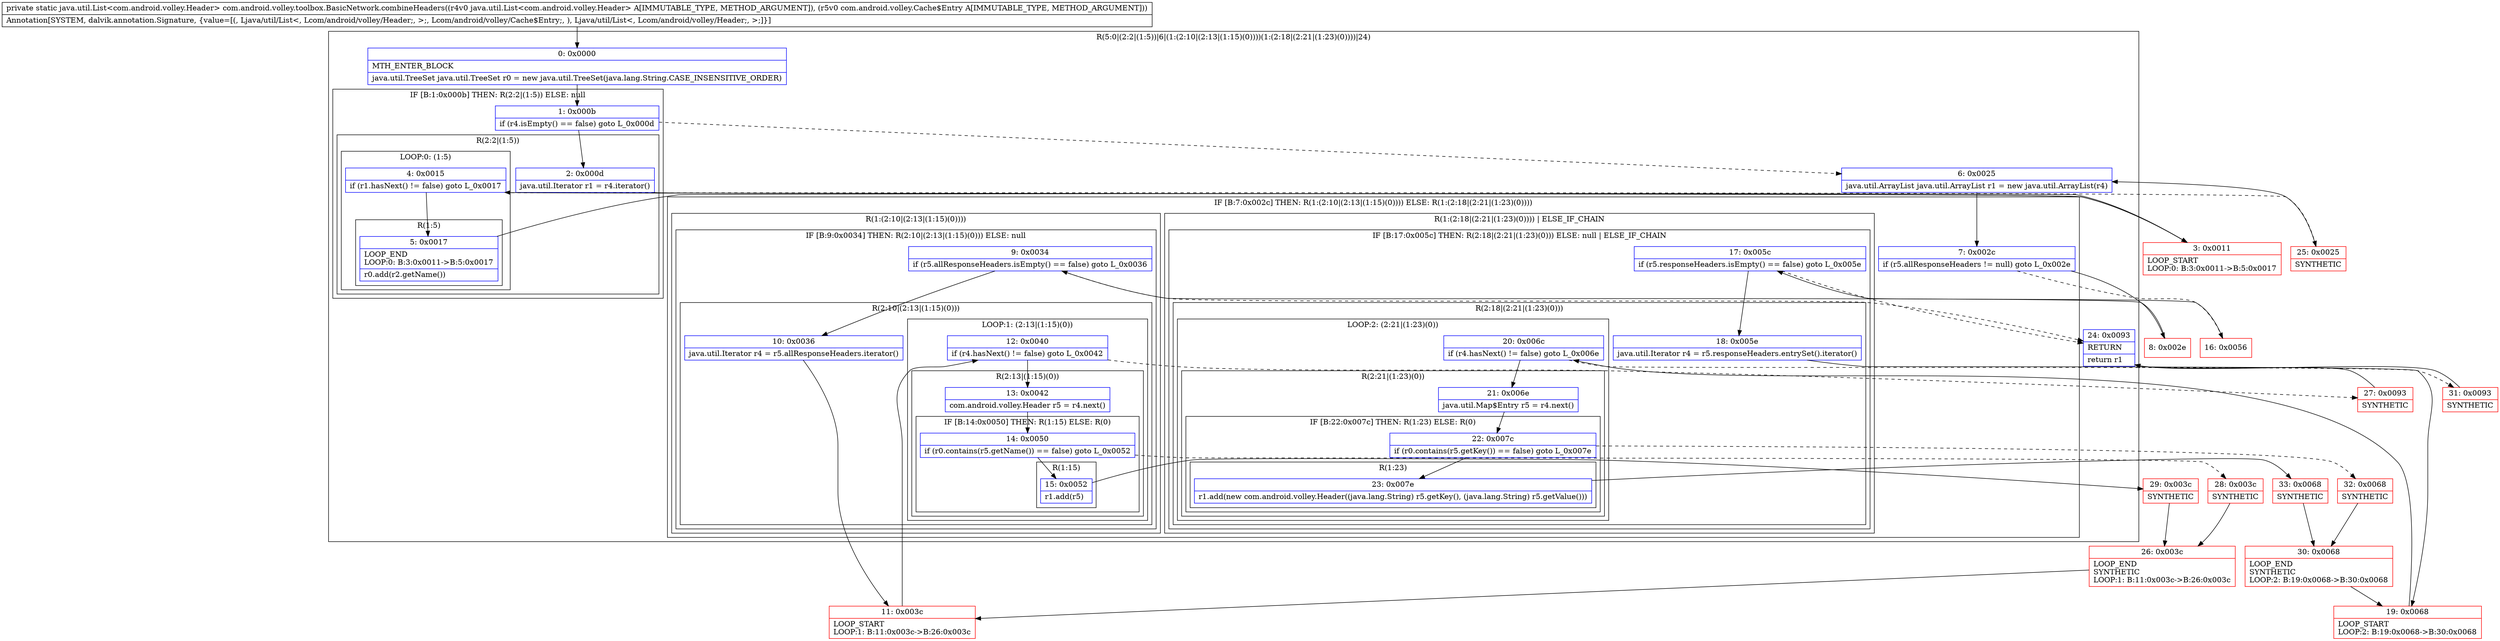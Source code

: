 digraph "CFG forcom.android.volley.toolbox.BasicNetwork.combineHeaders(Ljava\/util\/List;Lcom\/android\/volley\/Cache$Entry;)Ljava\/util\/List;" {
subgraph cluster_Region_2124916819 {
label = "R(5:0|(2:2|(1:5))|6|(1:(2:10|(2:13|(1:15)(0))))(1:(2:18|(2:21|(1:23)(0))))|24)";
node [shape=record,color=blue];
Node_0 [shape=record,label="{0\:\ 0x0000|MTH_ENTER_BLOCK\l|java.util.TreeSet java.util.TreeSet r0 = new java.util.TreeSet(java.lang.String.CASE_INSENSITIVE_ORDER)\l}"];
subgraph cluster_IfRegion_1796483952 {
label = "IF [B:1:0x000b] THEN: R(2:2|(1:5)) ELSE: null";
node [shape=record,color=blue];
Node_1 [shape=record,label="{1\:\ 0x000b|if (r4.isEmpty() == false) goto L_0x000d\l}"];
subgraph cluster_Region_205140 {
label = "R(2:2|(1:5))";
node [shape=record,color=blue];
Node_2 [shape=record,label="{2\:\ 0x000d|java.util.Iterator r1 = r4.iterator()\l}"];
subgraph cluster_LoopRegion_1132415248 {
label = "LOOP:0: (1:5)";
node [shape=record,color=blue];
Node_4 [shape=record,label="{4\:\ 0x0015|if (r1.hasNext() != false) goto L_0x0017\l}"];
subgraph cluster_Region_848628313 {
label = "R(1:5)";
node [shape=record,color=blue];
Node_5 [shape=record,label="{5\:\ 0x0017|LOOP_END\lLOOP:0: B:3:0x0011\-\>B:5:0x0017\l|r0.add(r2.getName())\l}"];
}
}
}
}
Node_6 [shape=record,label="{6\:\ 0x0025|java.util.ArrayList java.util.ArrayList r1 = new java.util.ArrayList(r4)\l}"];
subgraph cluster_IfRegion_1047311381 {
label = "IF [B:7:0x002c] THEN: R(1:(2:10|(2:13|(1:15)(0)))) ELSE: R(1:(2:18|(2:21|(1:23)(0))))";
node [shape=record,color=blue];
Node_7 [shape=record,label="{7\:\ 0x002c|if (r5.allResponseHeaders != null) goto L_0x002e\l}"];
subgraph cluster_Region_1961445123 {
label = "R(1:(2:10|(2:13|(1:15)(0))))";
node [shape=record,color=blue];
subgraph cluster_IfRegion_1836695883 {
label = "IF [B:9:0x0034] THEN: R(2:10|(2:13|(1:15)(0))) ELSE: null";
node [shape=record,color=blue];
Node_9 [shape=record,label="{9\:\ 0x0034|if (r5.allResponseHeaders.isEmpty() == false) goto L_0x0036\l}"];
subgraph cluster_Region_1425482301 {
label = "R(2:10|(2:13|(1:15)(0)))";
node [shape=record,color=blue];
Node_10 [shape=record,label="{10\:\ 0x0036|java.util.Iterator r4 = r5.allResponseHeaders.iterator()\l}"];
subgraph cluster_LoopRegion_266401962 {
label = "LOOP:1: (2:13|(1:15)(0))";
node [shape=record,color=blue];
Node_12 [shape=record,label="{12\:\ 0x0040|if (r4.hasNext() != false) goto L_0x0042\l}"];
subgraph cluster_Region_823093002 {
label = "R(2:13|(1:15)(0))";
node [shape=record,color=blue];
Node_13 [shape=record,label="{13\:\ 0x0042|com.android.volley.Header r5 = r4.next()\l}"];
subgraph cluster_IfRegion_211068507 {
label = "IF [B:14:0x0050] THEN: R(1:15) ELSE: R(0)";
node [shape=record,color=blue];
Node_14 [shape=record,label="{14\:\ 0x0050|if (r0.contains(r5.getName()) == false) goto L_0x0052\l}"];
subgraph cluster_Region_196721690 {
label = "R(1:15)";
node [shape=record,color=blue];
Node_15 [shape=record,label="{15\:\ 0x0052|r1.add(r5)\l}"];
}
subgraph cluster_Region_308255737 {
label = "R(0)";
node [shape=record,color=blue];
}
}
}
}
}
}
}
subgraph cluster_Region_2136253765 {
label = "R(1:(2:18|(2:21|(1:23)(0)))) | ELSE_IF_CHAIN\l";
node [shape=record,color=blue];
subgraph cluster_IfRegion_2012817325 {
label = "IF [B:17:0x005c] THEN: R(2:18|(2:21|(1:23)(0))) ELSE: null | ELSE_IF_CHAIN\l";
node [shape=record,color=blue];
Node_17 [shape=record,label="{17\:\ 0x005c|if (r5.responseHeaders.isEmpty() == false) goto L_0x005e\l}"];
subgraph cluster_Region_1023687023 {
label = "R(2:18|(2:21|(1:23)(0)))";
node [shape=record,color=blue];
Node_18 [shape=record,label="{18\:\ 0x005e|java.util.Iterator r4 = r5.responseHeaders.entrySet().iterator()\l}"];
subgraph cluster_LoopRegion_1407905125 {
label = "LOOP:2: (2:21|(1:23)(0))";
node [shape=record,color=blue];
Node_20 [shape=record,label="{20\:\ 0x006c|if (r4.hasNext() != false) goto L_0x006e\l}"];
subgraph cluster_Region_156112080 {
label = "R(2:21|(1:23)(0))";
node [shape=record,color=blue];
Node_21 [shape=record,label="{21\:\ 0x006e|java.util.Map$Entry r5 = r4.next()\l}"];
subgraph cluster_IfRegion_1210015866 {
label = "IF [B:22:0x007c] THEN: R(1:23) ELSE: R(0)";
node [shape=record,color=blue];
Node_22 [shape=record,label="{22\:\ 0x007c|if (r0.contains(r5.getKey()) == false) goto L_0x007e\l}"];
subgraph cluster_Region_300202230 {
label = "R(1:23)";
node [shape=record,color=blue];
Node_23 [shape=record,label="{23\:\ 0x007e|r1.add(new com.android.volley.Header((java.lang.String) r5.getKey(), (java.lang.String) r5.getValue()))\l}"];
}
subgraph cluster_Region_934579739 {
label = "R(0)";
node [shape=record,color=blue];
}
}
}
}
}
}
}
}
Node_24 [shape=record,label="{24\:\ 0x0093|RETURN\l|return r1\l}"];
}
Node_3 [shape=record,color=red,label="{3\:\ 0x0011|LOOP_START\lLOOP:0: B:3:0x0011\-\>B:5:0x0017\l}"];
Node_8 [shape=record,color=red,label="{8\:\ 0x002e}"];
Node_11 [shape=record,color=red,label="{11\:\ 0x003c|LOOP_START\lLOOP:1: B:11:0x003c\-\>B:26:0x003c\l}"];
Node_16 [shape=record,color=red,label="{16\:\ 0x0056}"];
Node_19 [shape=record,color=red,label="{19\:\ 0x0068|LOOP_START\lLOOP:2: B:19:0x0068\-\>B:30:0x0068\l}"];
Node_25 [shape=record,color=red,label="{25\:\ 0x0025|SYNTHETIC\l}"];
Node_26 [shape=record,color=red,label="{26\:\ 0x003c|LOOP_END\lSYNTHETIC\lLOOP:1: B:11:0x003c\-\>B:26:0x003c\l}"];
Node_27 [shape=record,color=red,label="{27\:\ 0x0093|SYNTHETIC\l}"];
Node_28 [shape=record,color=red,label="{28\:\ 0x003c|SYNTHETIC\l}"];
Node_29 [shape=record,color=red,label="{29\:\ 0x003c|SYNTHETIC\l}"];
Node_30 [shape=record,color=red,label="{30\:\ 0x0068|LOOP_END\lSYNTHETIC\lLOOP:2: B:19:0x0068\-\>B:30:0x0068\l}"];
Node_31 [shape=record,color=red,label="{31\:\ 0x0093|SYNTHETIC\l}"];
Node_32 [shape=record,color=red,label="{32\:\ 0x0068|SYNTHETIC\l}"];
Node_33 [shape=record,color=red,label="{33\:\ 0x0068|SYNTHETIC\l}"];
MethodNode[shape=record,label="{private static java.util.List\<com.android.volley.Header\> com.android.volley.toolbox.BasicNetwork.combineHeaders((r4v0 java.util.List\<com.android.volley.Header\> A[IMMUTABLE_TYPE, METHOD_ARGUMENT]), (r5v0 com.android.volley.Cache$Entry A[IMMUTABLE_TYPE, METHOD_ARGUMENT]))  | Annotation[SYSTEM, dalvik.annotation.Signature, \{value=[(, Ljava\/util\/List\<, Lcom\/android\/volley\/Header;, \>;, Lcom\/android\/volley\/Cache$Entry;, ), Ljava\/util\/List\<, Lcom\/android\/volley\/Header;, \>;]\}]\l}"];
MethodNode -> Node_0;
Node_0 -> Node_1;
Node_1 -> Node_2;
Node_1 -> Node_6[style=dashed];
Node_2 -> Node_3;
Node_4 -> Node_5;
Node_4 -> Node_25[style=dashed];
Node_5 -> Node_3;
Node_6 -> Node_7;
Node_7 -> Node_8;
Node_7 -> Node_16[style=dashed];
Node_9 -> Node_10;
Node_9 -> Node_24[style=dashed];
Node_10 -> Node_11;
Node_12 -> Node_13;
Node_12 -> Node_27[style=dashed];
Node_13 -> Node_14;
Node_14 -> Node_15;
Node_14 -> Node_28[style=dashed];
Node_15 -> Node_29;
Node_17 -> Node_18;
Node_17 -> Node_24[style=dashed];
Node_18 -> Node_19;
Node_20 -> Node_21;
Node_20 -> Node_31[style=dashed];
Node_21 -> Node_22;
Node_22 -> Node_23;
Node_22 -> Node_32[style=dashed];
Node_23 -> Node_33;
Node_3 -> Node_4;
Node_8 -> Node_9;
Node_11 -> Node_12;
Node_16 -> Node_17;
Node_19 -> Node_20;
Node_25 -> Node_6;
Node_26 -> Node_11;
Node_27 -> Node_24;
Node_28 -> Node_26;
Node_29 -> Node_26;
Node_30 -> Node_19;
Node_31 -> Node_24;
Node_32 -> Node_30;
Node_33 -> Node_30;
}

